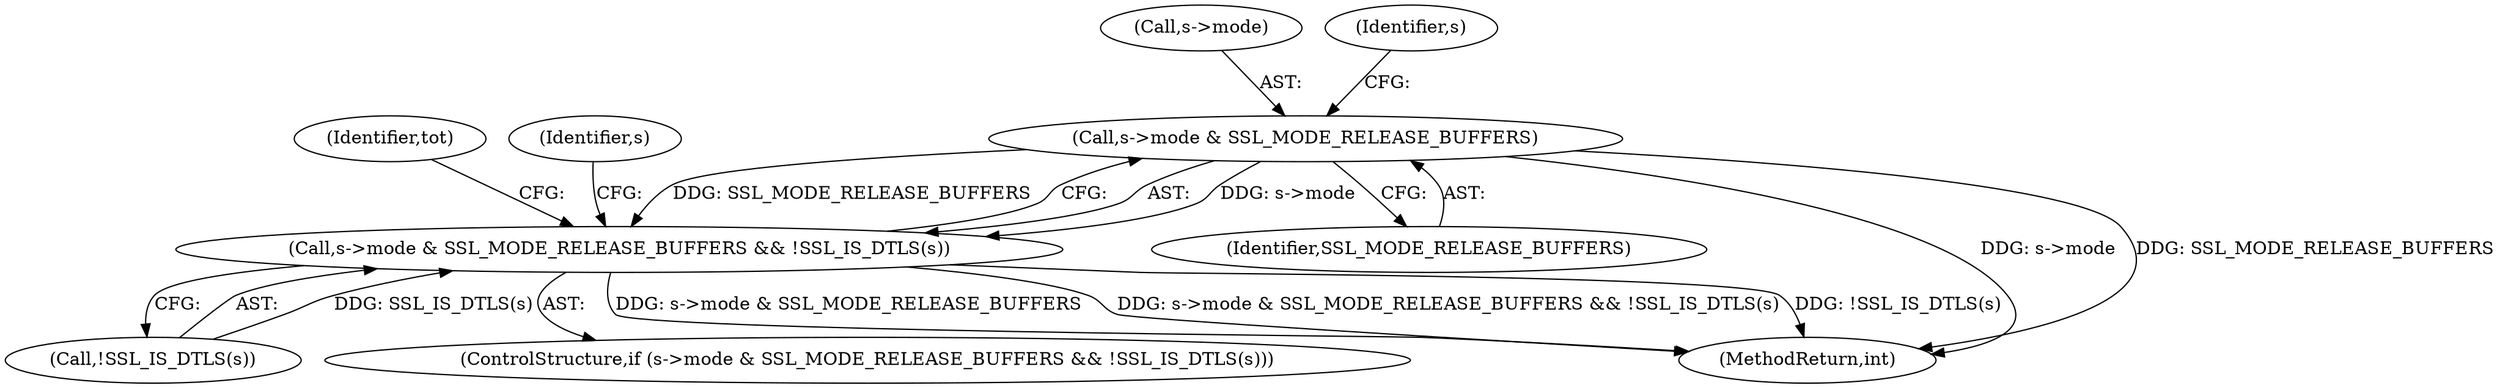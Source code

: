digraph "0_openssl_77c77f0a1b9f15b869ca3342186dfbedd1119d0e@pointer" {
"1000745" [label="(Call,s->mode & SSL_MODE_RELEASE_BUFFERS)"];
"1000744" [label="(Call,s->mode & SSL_MODE_RELEASE_BUFFERS && !SSL_IS_DTLS(s))"];
"1000746" [label="(Call,s->mode)"];
"1000756" [label="(Identifier,tot)"];
"1000749" [label="(Identifier,SSL_MODE_RELEASE_BUFFERS)"];
"1000856" [label="(MethodReturn,int)"];
"1000754" [label="(Identifier,s)"];
"1000750" [label="(Call,!SSL_IS_DTLS(s))"];
"1000752" [label="(Identifier,s)"];
"1000743" [label="(ControlStructure,if (s->mode & SSL_MODE_RELEASE_BUFFERS && !SSL_IS_DTLS(s)))"];
"1000745" [label="(Call,s->mode & SSL_MODE_RELEASE_BUFFERS)"];
"1000744" [label="(Call,s->mode & SSL_MODE_RELEASE_BUFFERS && !SSL_IS_DTLS(s))"];
"1000745" -> "1000744"  [label="AST: "];
"1000745" -> "1000749"  [label="CFG: "];
"1000746" -> "1000745"  [label="AST: "];
"1000749" -> "1000745"  [label="AST: "];
"1000752" -> "1000745"  [label="CFG: "];
"1000744" -> "1000745"  [label="CFG: "];
"1000745" -> "1000856"  [label="DDG: s->mode"];
"1000745" -> "1000856"  [label="DDG: SSL_MODE_RELEASE_BUFFERS"];
"1000745" -> "1000744"  [label="DDG: s->mode"];
"1000745" -> "1000744"  [label="DDG: SSL_MODE_RELEASE_BUFFERS"];
"1000744" -> "1000743"  [label="AST: "];
"1000744" -> "1000750"  [label="CFG: "];
"1000750" -> "1000744"  [label="AST: "];
"1000754" -> "1000744"  [label="CFG: "];
"1000756" -> "1000744"  [label="CFG: "];
"1000744" -> "1000856"  [label="DDG: s->mode & SSL_MODE_RELEASE_BUFFERS && !SSL_IS_DTLS(s)"];
"1000744" -> "1000856"  [label="DDG: !SSL_IS_DTLS(s)"];
"1000744" -> "1000856"  [label="DDG: s->mode & SSL_MODE_RELEASE_BUFFERS"];
"1000750" -> "1000744"  [label="DDG: SSL_IS_DTLS(s)"];
}
